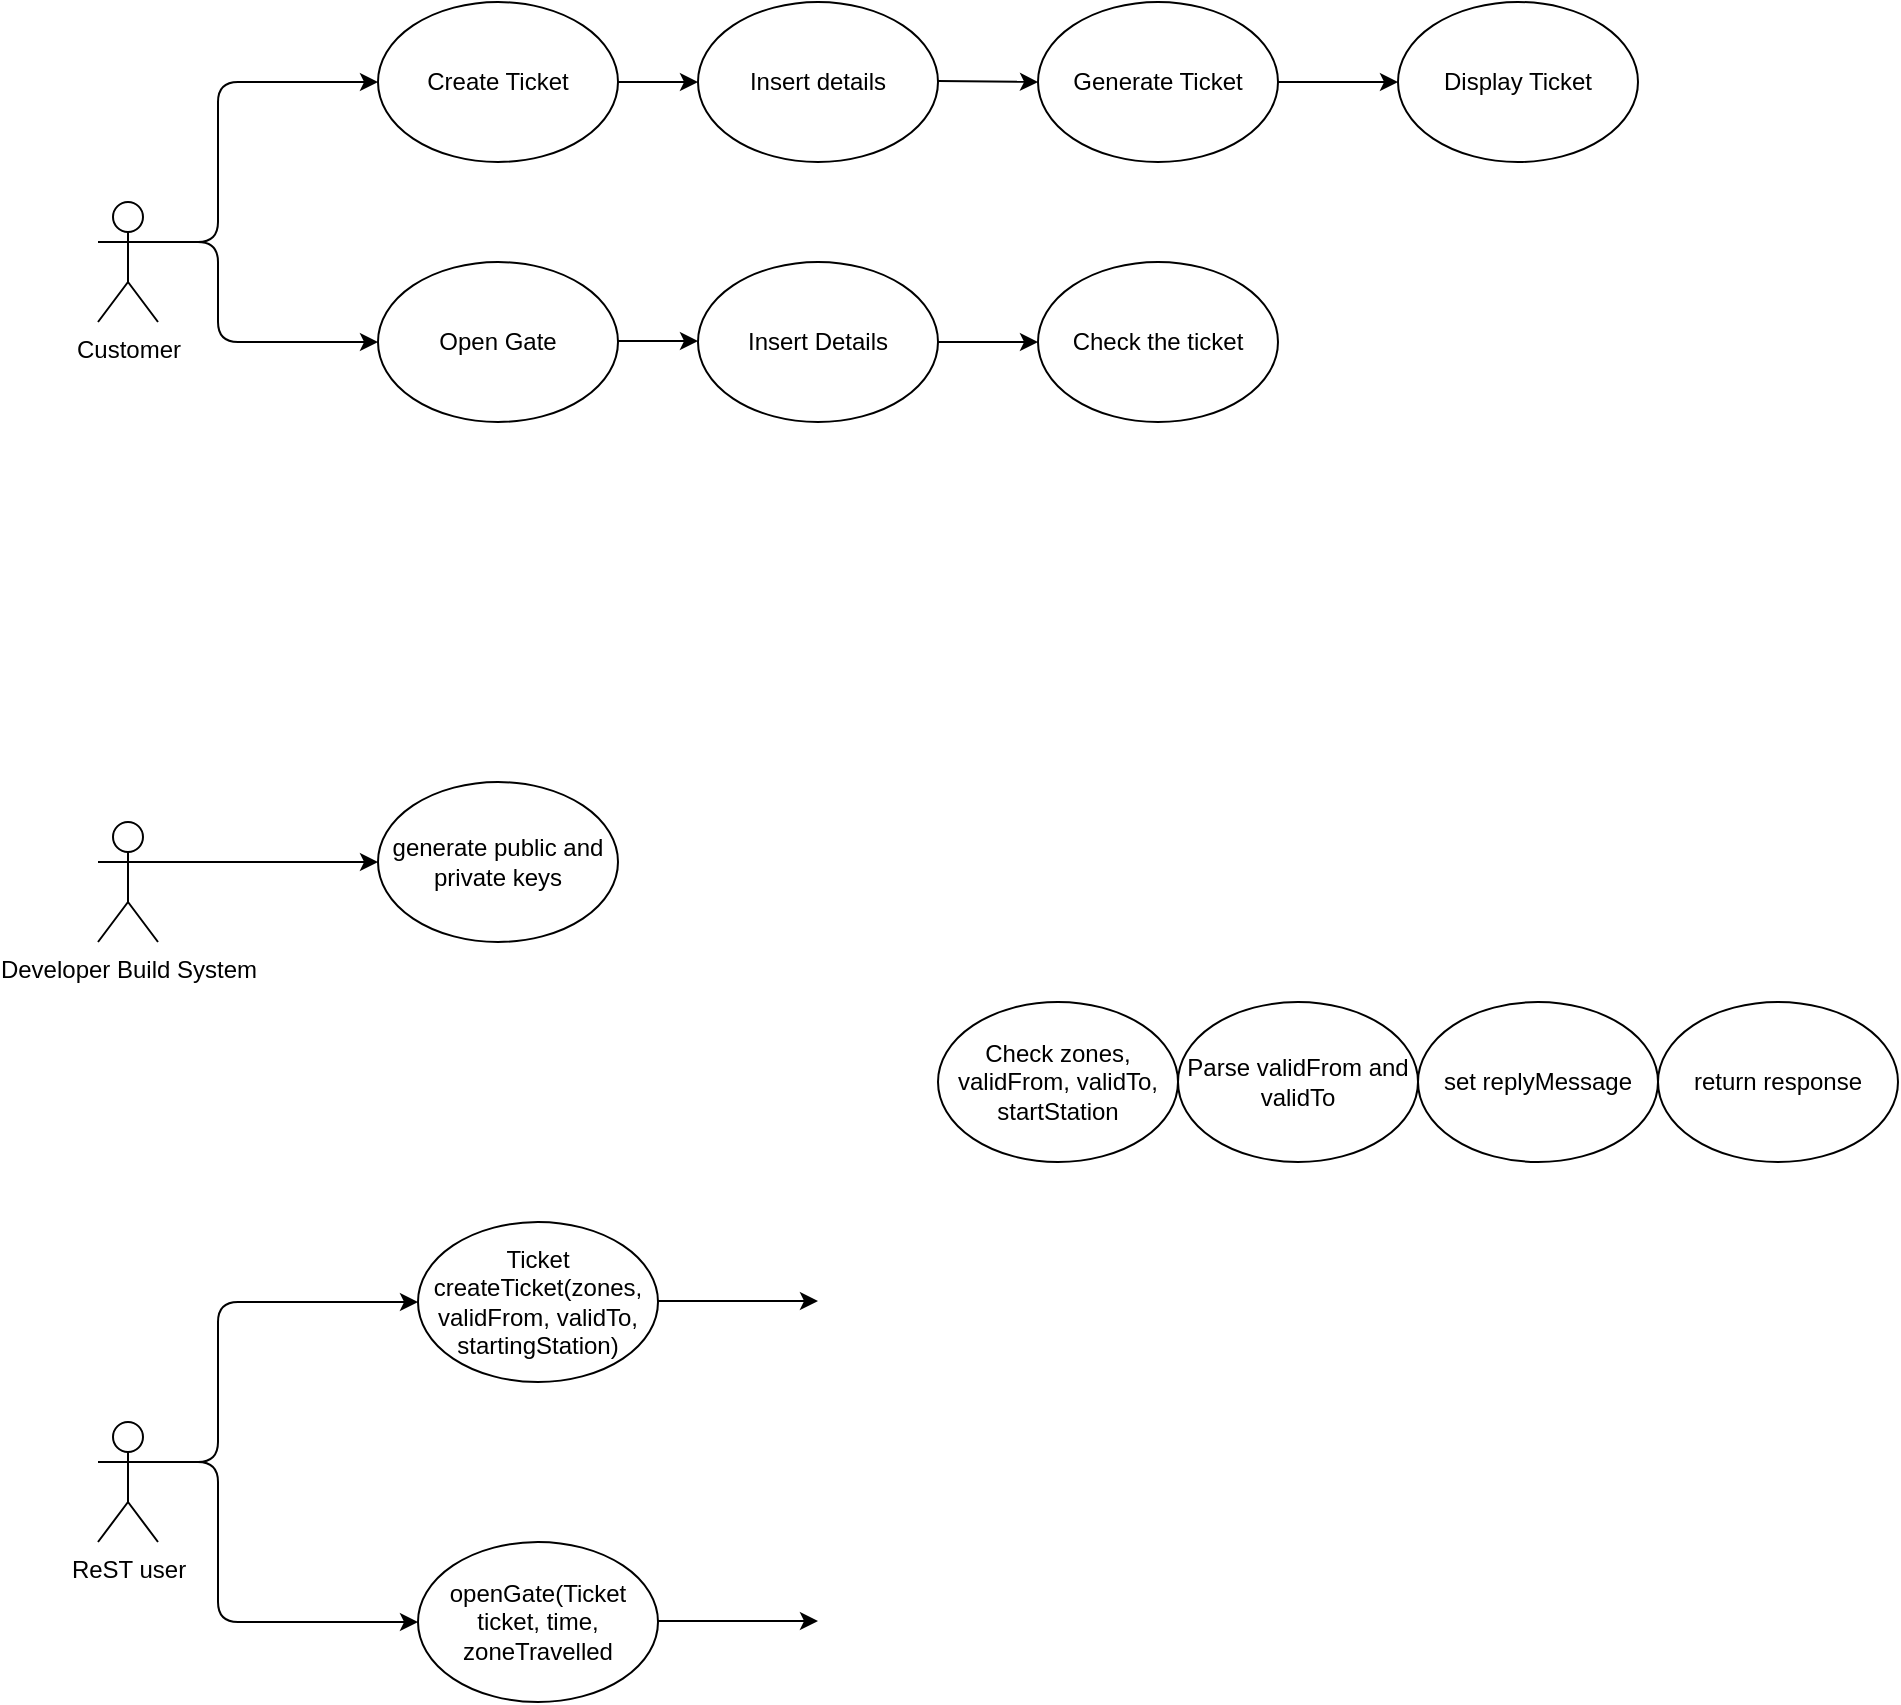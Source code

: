 <mxfile version="13.10.4" type="github">
  <diagram id="sl6RY_0ubPZve0owpfZB" name="Page-1">
    <mxGraphModel dx="1422" dy="794" grid="1" gridSize="10" guides="1" tooltips="1" connect="1" arrows="1" fold="1" page="1" pageScale="1" pageWidth="827" pageHeight="1169" math="0" shadow="0">
      <root>
        <mxCell id="0" />
        <mxCell id="1" parent="0" />
        <mxCell id="LA3idthI7YxttZNsIavN-1" value="Customer" style="shape=umlActor;verticalLabelPosition=bottom;verticalAlign=top;html=1;outlineConnect=0;" vertex="1" parent="1">
          <mxGeometry x="100" y="210" width="30" height="60" as="geometry" />
        </mxCell>
        <mxCell id="LA3idthI7YxttZNsIavN-5" value="Create Ticket" style="ellipse;whiteSpace=wrap;html=1;" vertex="1" parent="1">
          <mxGeometry x="240" y="110" width="120" height="80" as="geometry" />
        </mxCell>
        <mxCell id="LA3idthI7YxttZNsIavN-7" value="" style="endArrow=classic;html=1;exitX=1;exitY=0.333;exitDx=0;exitDy=0;exitPerimeter=0;entryX=0;entryY=0.5;entryDx=0;entryDy=0;" edge="1" parent="1" source="LA3idthI7YxttZNsIavN-1" target="LA3idthI7YxttZNsIavN-5">
          <mxGeometry width="50" height="50" relative="1" as="geometry">
            <mxPoint x="170" y="126.667" as="sourcePoint" />
            <mxPoint x="240" y="110" as="targetPoint" />
            <Array as="points">
              <mxPoint x="160" y="230" />
              <mxPoint x="160" y="150" />
            </Array>
          </mxGeometry>
        </mxCell>
        <mxCell id="LA3idthI7YxttZNsIavN-9" value="Open Gate" style="ellipse;whiteSpace=wrap;html=1;" vertex="1" parent="1">
          <mxGeometry x="240" y="240" width="120" height="80" as="geometry" />
        </mxCell>
        <mxCell id="LA3idthI7YxttZNsIavN-10" value="" style="endArrow=classic;html=1;exitX=1;exitY=0.333;exitDx=0;exitDy=0;exitPerimeter=0;entryX=0;entryY=0.5;entryDx=0;entryDy=0;" edge="1" parent="1" source="LA3idthI7YxttZNsIavN-1" target="LA3idthI7YxttZNsIavN-9">
          <mxGeometry width="50" height="50" relative="1" as="geometry">
            <mxPoint x="140" y="260" as="sourcePoint" />
            <mxPoint x="250" y="190" as="targetPoint" />
            <Array as="points">
              <mxPoint x="160" y="230" />
              <mxPoint x="160" y="280" />
            </Array>
          </mxGeometry>
        </mxCell>
        <mxCell id="LA3idthI7YxttZNsIavN-11" value="" style="endArrow=classic;html=1;exitX=1;exitY=0.5;exitDx=0;exitDy=0;entryX=0;entryY=0.5;entryDx=0;entryDy=0;" edge="1" parent="1" source="LA3idthI7YxttZNsIavN-5" target="LA3idthI7YxttZNsIavN-12">
          <mxGeometry width="50" height="50" relative="1" as="geometry">
            <mxPoint x="400" y="140" as="sourcePoint" />
            <mxPoint x="420" y="150" as="targetPoint" />
          </mxGeometry>
        </mxCell>
        <mxCell id="LA3idthI7YxttZNsIavN-12" value="Insert details" style="ellipse;whiteSpace=wrap;html=1;" vertex="1" parent="1">
          <mxGeometry x="400" y="110" width="120" height="80" as="geometry" />
        </mxCell>
        <mxCell id="LA3idthI7YxttZNsIavN-13" value="" style="endArrow=classic;html=1;exitX=1;exitY=0.5;exitDx=0;exitDy=0;" edge="1" parent="1">
          <mxGeometry width="50" height="50" relative="1" as="geometry">
            <mxPoint x="520" y="149.5" as="sourcePoint" />
            <mxPoint x="570" y="150" as="targetPoint" />
          </mxGeometry>
        </mxCell>
        <mxCell id="LA3idthI7YxttZNsIavN-16" value="" style="endArrow=classic;html=1;exitX=1;exitY=0.5;exitDx=0;exitDy=0;entryX=0;entryY=0.5;entryDx=0;entryDy=0;" edge="1" parent="1">
          <mxGeometry width="50" height="50" relative="1" as="geometry">
            <mxPoint x="360" y="279.5" as="sourcePoint" />
            <mxPoint x="400" y="279.5" as="targetPoint" />
          </mxGeometry>
        </mxCell>
        <mxCell id="LA3idthI7YxttZNsIavN-17" value="Insert Details" style="ellipse;whiteSpace=wrap;html=1;" vertex="1" parent="1">
          <mxGeometry x="400" y="240" width="120" height="80" as="geometry" />
        </mxCell>
        <mxCell id="LA3idthI7YxttZNsIavN-19" value="" style="endArrow=classic;html=1;exitX=1;exitY=0.5;exitDx=0;exitDy=0;" edge="1" parent="1" source="LA3idthI7YxttZNsIavN-17">
          <mxGeometry width="50" height="50" relative="1" as="geometry">
            <mxPoint x="540" y="280" as="sourcePoint" />
            <mxPoint x="570" y="280" as="targetPoint" />
          </mxGeometry>
        </mxCell>
        <mxCell id="LA3idthI7YxttZNsIavN-37" value="Generate Ticket" style="ellipse;whiteSpace=wrap;html=1;" vertex="1" parent="1">
          <mxGeometry x="570" y="110" width="120" height="80" as="geometry" />
        </mxCell>
        <mxCell id="LA3idthI7YxttZNsIavN-40" value="" style="endArrow=classic;html=1;exitX=1;exitY=0.5;exitDx=0;exitDy=0;" edge="1" parent="1" source="LA3idthI7YxttZNsIavN-37">
          <mxGeometry width="50" height="50" relative="1" as="geometry">
            <mxPoint x="640" y="450" as="sourcePoint" />
            <mxPoint x="750" y="150" as="targetPoint" />
          </mxGeometry>
        </mxCell>
        <mxCell id="LA3idthI7YxttZNsIavN-41" value="Display Ticket" style="ellipse;whiteSpace=wrap;html=1;" vertex="1" parent="1">
          <mxGeometry x="750" y="110" width="120" height="80" as="geometry" />
        </mxCell>
        <mxCell id="LA3idthI7YxttZNsIavN-43" value="Check the ticket" style="ellipse;whiteSpace=wrap;html=1;" vertex="1" parent="1">
          <mxGeometry x="570" y="240" width="120" height="80" as="geometry" />
        </mxCell>
        <mxCell id="LA3idthI7YxttZNsIavN-47" value="Developer Build System&lt;br&gt;" style="shape=umlActor;verticalLabelPosition=bottom;verticalAlign=top;html=1;outlineConnect=0;" vertex="1" parent="1">
          <mxGeometry x="100" y="520" width="30" height="60" as="geometry" />
        </mxCell>
        <mxCell id="LA3idthI7YxttZNsIavN-50" value="ReST user" style="shape=umlActor;verticalLabelPosition=bottom;verticalAlign=top;html=1;outlineConnect=0;" vertex="1" parent="1">
          <mxGeometry x="100" y="820" width="30" height="60" as="geometry" />
        </mxCell>
        <mxCell id="LA3idthI7YxttZNsIavN-53" value="" style="endArrow=classic;html=1;exitX=1;exitY=0.333;exitDx=0;exitDy=0;exitPerimeter=0;" edge="1" parent="1" source="LA3idthI7YxttZNsIavN-47" target="LA3idthI7YxttZNsIavN-54">
          <mxGeometry width="50" height="50" relative="1" as="geometry">
            <mxPoint x="320" y="690" as="sourcePoint" />
            <mxPoint x="220" y="540" as="targetPoint" />
          </mxGeometry>
        </mxCell>
        <mxCell id="LA3idthI7YxttZNsIavN-54" value="generate public and private keys" style="ellipse;whiteSpace=wrap;html=1;" vertex="1" parent="1">
          <mxGeometry x="240" y="500" width="120" height="80" as="geometry" />
        </mxCell>
        <mxCell id="LA3idthI7YxttZNsIavN-55" value="" style="endArrow=classic;html=1;exitX=1;exitY=0.333;exitDx=0;exitDy=0;exitPerimeter=0;" edge="1" parent="1" source="LA3idthI7YxttZNsIavN-50">
          <mxGeometry width="50" height="50" relative="1" as="geometry">
            <mxPoint x="190" y="850" as="sourcePoint" />
            <mxPoint x="260" y="920" as="targetPoint" />
            <Array as="points">
              <mxPoint x="160" y="840" />
              <mxPoint x="160" y="920" />
            </Array>
          </mxGeometry>
        </mxCell>
        <mxCell id="LA3idthI7YxttZNsIavN-56" value="" style="endArrow=classic;html=1;exitX=1;exitY=0.333;exitDx=0;exitDy=0;exitPerimeter=0;" edge="1" parent="1" source="LA3idthI7YxttZNsIavN-50">
          <mxGeometry width="50" height="50" relative="1" as="geometry">
            <mxPoint x="310" y="920" as="sourcePoint" />
            <mxPoint x="260" y="760" as="targetPoint" />
            <Array as="points">
              <mxPoint x="160" y="840" />
              <mxPoint x="160" y="760" />
            </Array>
          </mxGeometry>
        </mxCell>
        <mxCell id="LA3idthI7YxttZNsIavN-57" value="Ticket createTicket(zones, validFrom, validTo, startingStation)" style="ellipse;whiteSpace=wrap;html=1;" vertex="1" parent="1">
          <mxGeometry x="260" y="720" width="120" height="80" as="geometry" />
        </mxCell>
        <mxCell id="LA3idthI7YxttZNsIavN-58" value="openGate(Ticket ticket, time, zoneTravelled" style="ellipse;whiteSpace=wrap;html=1;" vertex="1" parent="1">
          <mxGeometry x="260" y="880" width="120" height="80" as="geometry" />
        </mxCell>
        <mxCell id="LA3idthI7YxttZNsIavN-60" value="" style="endArrow=classic;html=1;exitX=1;exitY=0.5;exitDx=0;exitDy=0;" edge="1" parent="1">
          <mxGeometry width="50" height="50" relative="1" as="geometry">
            <mxPoint x="380" y="919.5" as="sourcePoint" />
            <mxPoint x="460" y="919.5" as="targetPoint" />
          </mxGeometry>
        </mxCell>
        <mxCell id="LA3idthI7YxttZNsIavN-61" value="Check zones, validFrom, validTo, startStation" style="ellipse;whiteSpace=wrap;html=1;" vertex="1" parent="1">
          <mxGeometry x="520" y="610" width="120" height="80" as="geometry" />
        </mxCell>
        <mxCell id="LA3idthI7YxttZNsIavN-62" value="Parse validFrom and validTo" style="ellipse;whiteSpace=wrap;html=1;" vertex="1" parent="1">
          <mxGeometry x="640" y="610" width="120" height="80" as="geometry" />
        </mxCell>
        <mxCell id="LA3idthI7YxttZNsIavN-64" value="set replyMessage" style="ellipse;whiteSpace=wrap;html=1;" vertex="1" parent="1">
          <mxGeometry x="760" y="610" width="120" height="80" as="geometry" />
        </mxCell>
        <mxCell id="LA3idthI7YxttZNsIavN-67" value="return response" style="ellipse;whiteSpace=wrap;html=1;" vertex="1" parent="1">
          <mxGeometry x="880" y="610" width="120" height="80" as="geometry" />
        </mxCell>
        <mxCell id="LA3idthI7YxttZNsIavN-70" value="" style="endArrow=classic;html=1;exitX=1;exitY=0.5;exitDx=0;exitDy=0;" edge="1" parent="1">
          <mxGeometry width="50" height="50" relative="1" as="geometry">
            <mxPoint x="380" y="759.5" as="sourcePoint" />
            <mxPoint x="460" y="759.5" as="targetPoint" />
          </mxGeometry>
        </mxCell>
      </root>
    </mxGraphModel>
  </diagram>
</mxfile>
